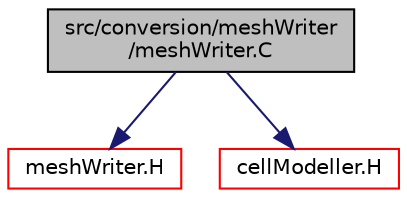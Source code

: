 digraph "src/conversion/meshWriter/meshWriter.C"
{
  bgcolor="transparent";
  edge [fontname="Helvetica",fontsize="10",labelfontname="Helvetica",labelfontsize="10"];
  node [fontname="Helvetica",fontsize="10",shape=record];
  Node1 [label="src/conversion/meshWriter\l/meshWriter.C",height=0.2,width=0.4,color="black", fillcolor="grey75", style="filled", fontcolor="black"];
  Node1 -> Node2 [color="midnightblue",fontsize="10",style="solid",fontname="Helvetica"];
  Node2 [label="meshWriter.H",height=0.2,width=0.4,color="red",URL="$a04711.html"];
  Node1 -> Node3 [color="midnightblue",fontsize="10",style="solid",fontname="Helvetica"];
  Node3 [label="cellModeller.H",height=0.2,width=0.4,color="red",URL="$a08510.html"];
}
